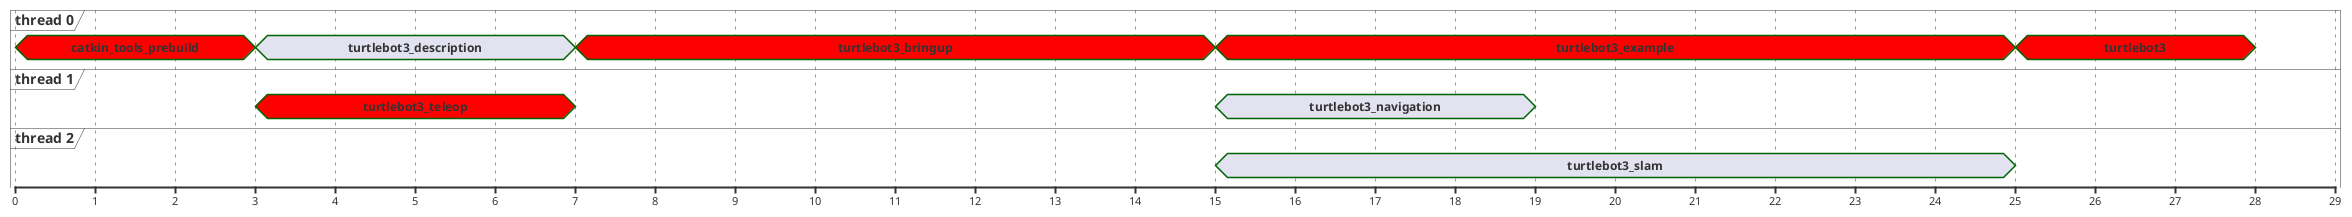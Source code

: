 @startuml

'comment

scale 1 as 80 pixels

concise "thread 0" as queue0
concise "thread 1" as queue1
concise "thread 2" as queue2

@queue0
0 is "catkin_tools_prebuild" #red
3 is "turtlebot3_description" 
7 is "turtlebot3_bringup" #red
15 is "turtlebot3_example" #red
25 is "turtlebot3" #red
28 is {hidden}

@queue1
3 is "turtlebot3_teleop" #red
7 is {hidden}
15 is "turtlebot3_navigation" 
19 is {hidden}

@queue2
15 is "turtlebot3_slam" 
25 is {hidden}
@enduml
